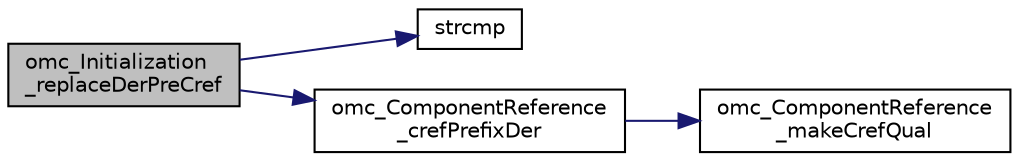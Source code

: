digraph "omc_Initialization_replaceDerPreCref"
{
  edge [fontname="Helvetica",fontsize="10",labelfontname="Helvetica",labelfontsize="10"];
  node [fontname="Helvetica",fontsize="10",shape=record];
  rankdir="LR";
  Node953 [label="omc_Initialization\l_replaceDerPreCref",height=0.2,width=0.4,color="black", fillcolor="grey75", style="filled", fontcolor="black"];
  Node953 -> Node954 [color="midnightblue",fontsize="10",style="solid",fontname="Helvetica"];
  Node954 [label="strcmp",height=0.2,width=0.4,color="black", fillcolor="white", style="filled",URL="$db/d13/_c_vode_get_8m.html#ab022bbe018438998408fda94a327a547"];
  Node953 -> Node955 [color="midnightblue",fontsize="10",style="solid",fontname="Helvetica"];
  Node955 [label="omc_ComponentReference\l_crefPrefixDer",height=0.2,width=0.4,color="black", fillcolor="white", style="filled",URL="$d9/d14/_component_reference_8c.html#afabbe0f81f63e590b6a3ce065d1e2d84"];
  Node955 -> Node956 [color="midnightblue",fontsize="10",style="solid",fontname="Helvetica"];
  Node956 [label="omc_ComponentReference\l_makeCrefQual",height=0.2,width=0.4,color="black", fillcolor="white", style="filled",URL="$d9/d14/_component_reference_8c.html#a7432b89e50552d0f7590711f64ca96e8"];
}
